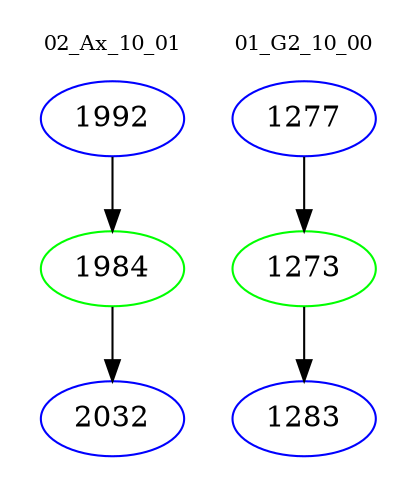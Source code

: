 digraph{
subgraph cluster_0 {
color = white
label = "02_Ax_10_01";
fontsize=10;
T0_1992 [label="1992", color="blue"]
T0_1992 -> T0_1984 [color="black"]
T0_1984 [label="1984", color="green"]
T0_1984 -> T0_2032 [color="black"]
T0_2032 [label="2032", color="blue"]
}
subgraph cluster_1 {
color = white
label = "01_G2_10_00";
fontsize=10;
T1_1277 [label="1277", color="blue"]
T1_1277 -> T1_1273 [color="black"]
T1_1273 [label="1273", color="green"]
T1_1273 -> T1_1283 [color="black"]
T1_1283 [label="1283", color="blue"]
}
}
